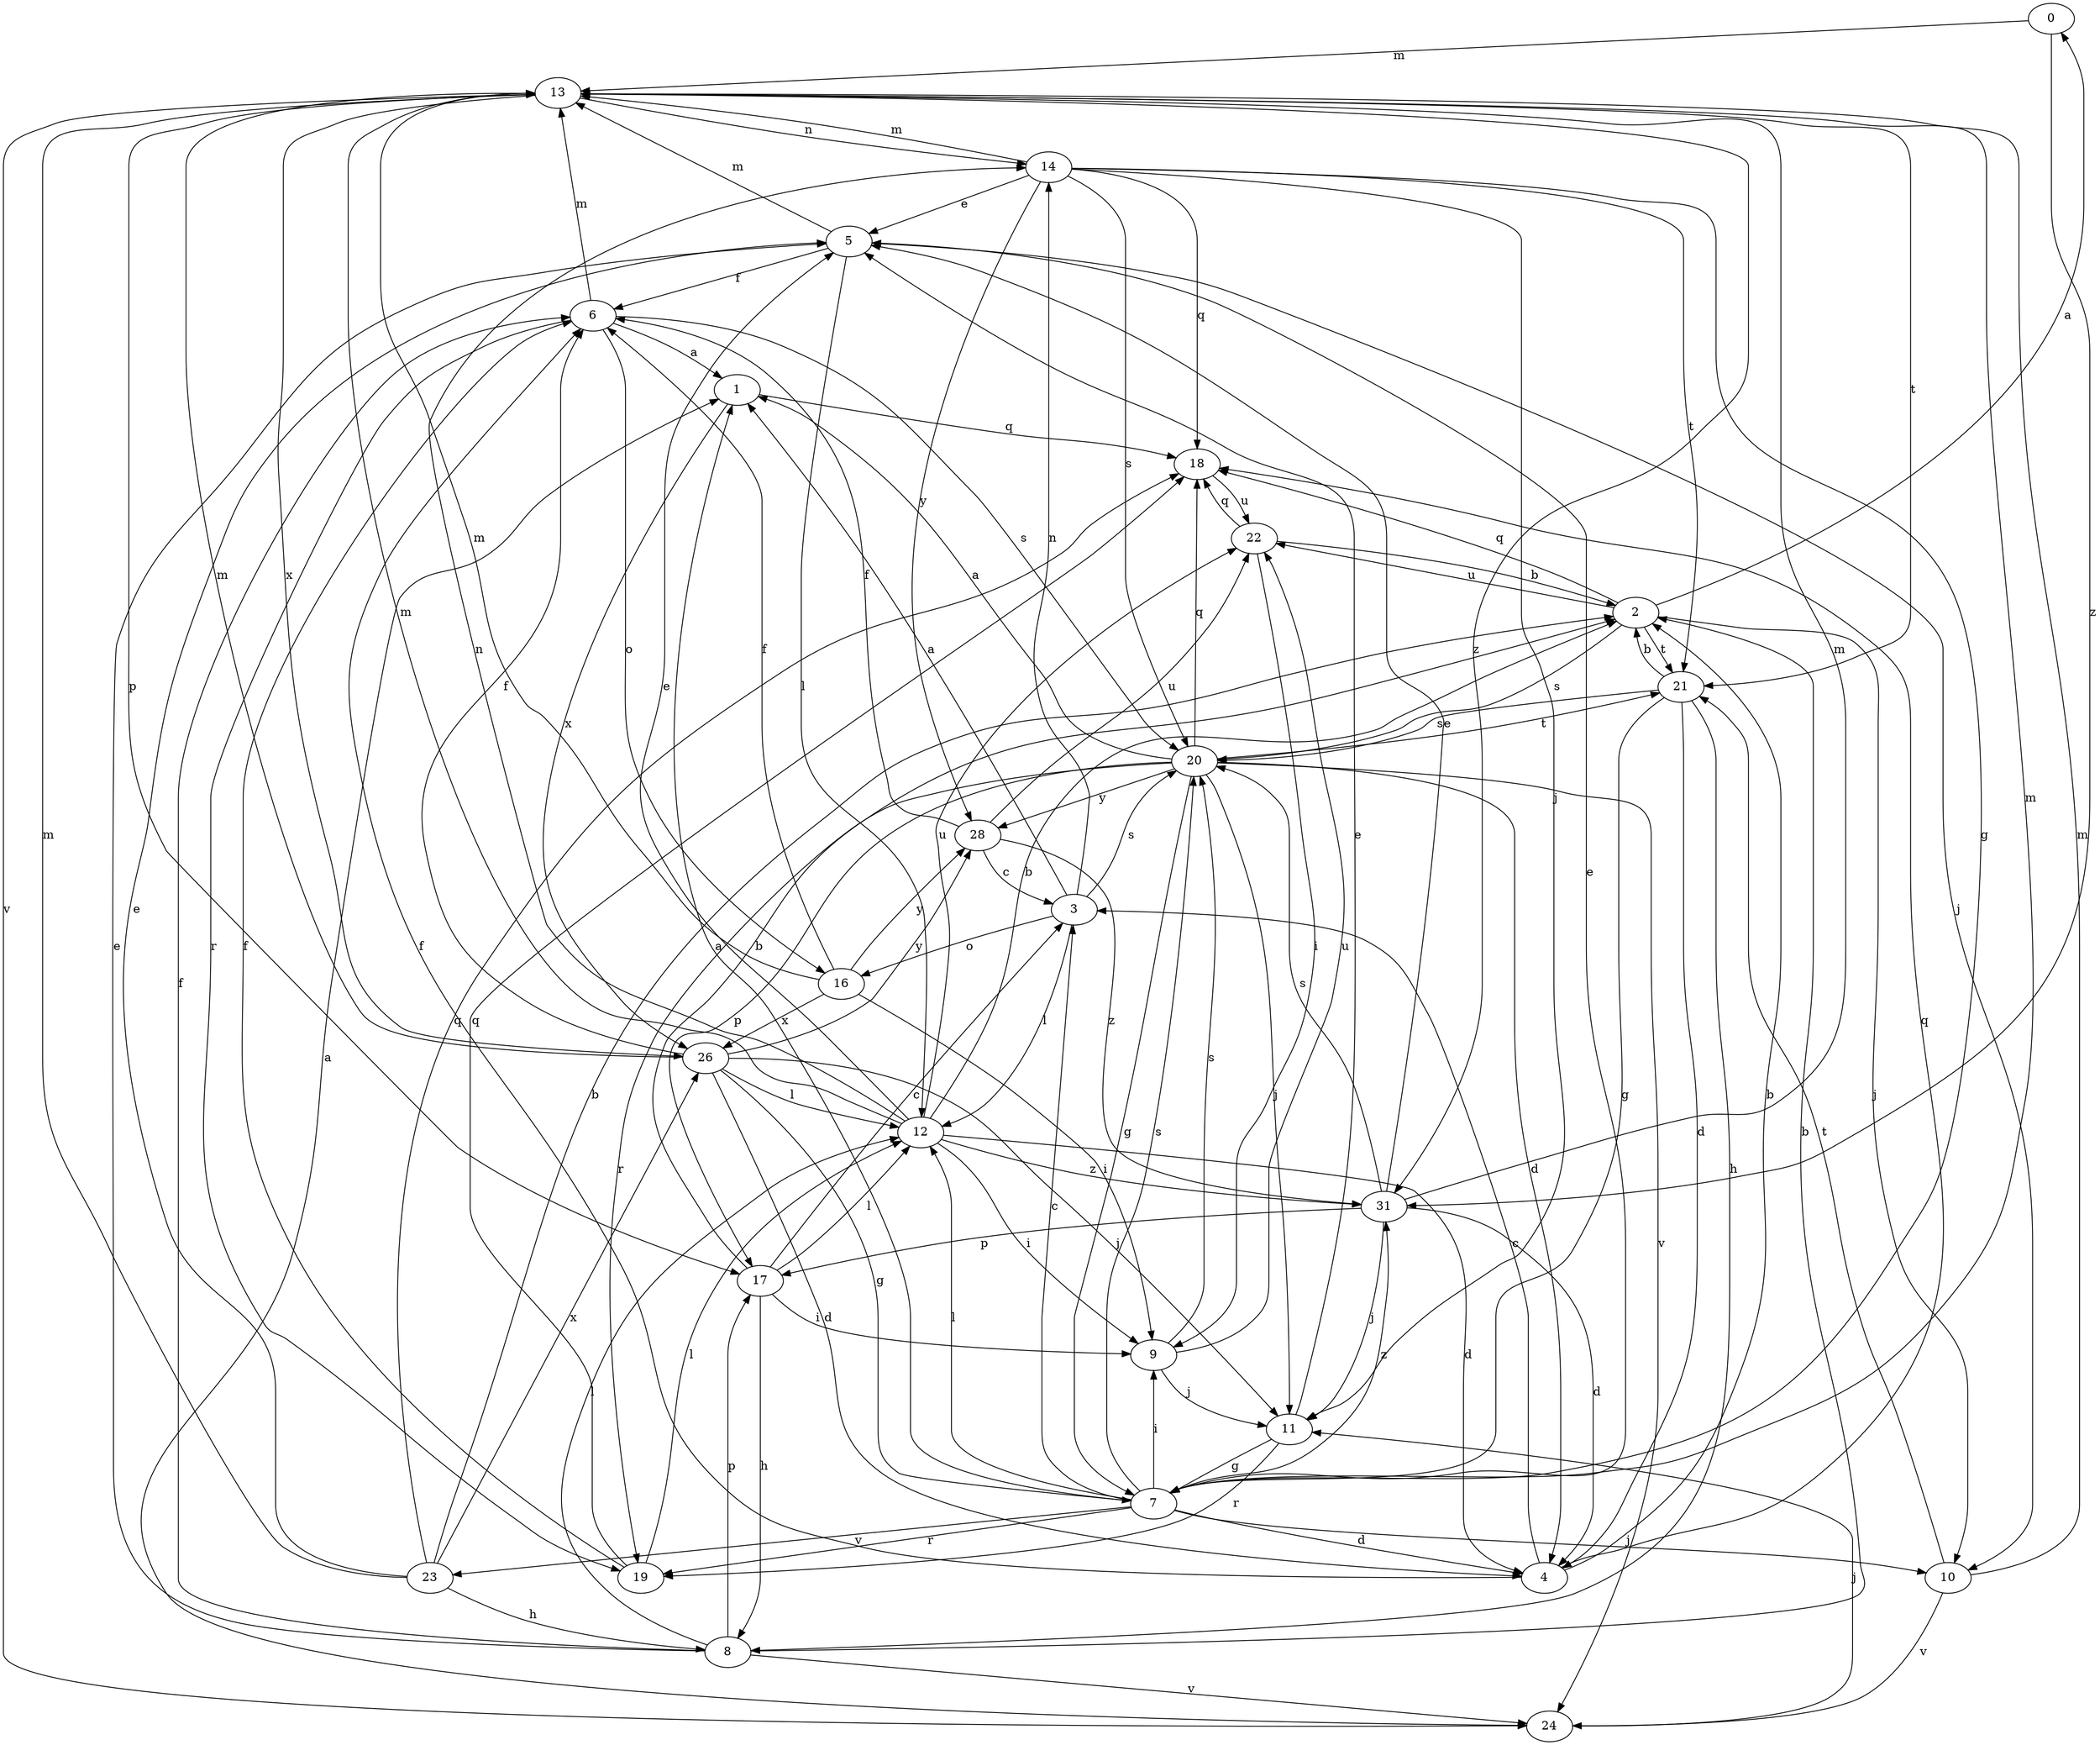 strict digraph  {
0;
1;
2;
3;
4;
5;
6;
7;
8;
9;
10;
11;
12;
13;
14;
16;
17;
18;
19;
20;
21;
22;
23;
24;
26;
28;
31;
0 -> 13  [label=m];
0 -> 31  [label=z];
1 -> 18  [label=q];
1 -> 26  [label=x];
2 -> 0  [label=a];
2 -> 10  [label=j];
2 -> 18  [label=q];
2 -> 20  [label=s];
2 -> 21  [label=t];
2 -> 22  [label=u];
3 -> 1  [label=a];
3 -> 12  [label=l];
3 -> 14  [label=n];
3 -> 16  [label=o];
3 -> 20  [label=s];
4 -> 2  [label=b];
4 -> 3  [label=c];
4 -> 6  [label=f];
4 -> 18  [label=q];
5 -> 6  [label=f];
5 -> 10  [label=j];
5 -> 12  [label=l];
5 -> 13  [label=m];
6 -> 1  [label=a];
6 -> 13  [label=m];
6 -> 16  [label=o];
6 -> 19  [label=r];
6 -> 20  [label=s];
7 -> 1  [label=a];
7 -> 3  [label=c];
7 -> 4  [label=d];
7 -> 5  [label=e];
7 -> 9  [label=i];
7 -> 10  [label=j];
7 -> 12  [label=l];
7 -> 13  [label=m];
7 -> 19  [label=r];
7 -> 20  [label=s];
7 -> 23  [label=v];
7 -> 31  [label=z];
8 -> 2  [label=b];
8 -> 5  [label=e];
8 -> 6  [label=f];
8 -> 12  [label=l];
8 -> 17  [label=p];
8 -> 24  [label=v];
9 -> 11  [label=j];
9 -> 20  [label=s];
9 -> 22  [label=u];
10 -> 13  [label=m];
10 -> 21  [label=t];
10 -> 24  [label=v];
11 -> 5  [label=e];
11 -> 7  [label=g];
11 -> 19  [label=r];
12 -> 2  [label=b];
12 -> 4  [label=d];
12 -> 5  [label=e];
12 -> 9  [label=i];
12 -> 13  [label=m];
12 -> 14  [label=n];
12 -> 22  [label=u];
12 -> 31  [label=z];
13 -> 14  [label=n];
13 -> 17  [label=p];
13 -> 21  [label=t];
13 -> 24  [label=v];
13 -> 26  [label=x];
13 -> 31  [label=z];
14 -> 5  [label=e];
14 -> 7  [label=g];
14 -> 11  [label=j];
14 -> 13  [label=m];
14 -> 18  [label=q];
14 -> 20  [label=s];
14 -> 21  [label=t];
14 -> 28  [label=y];
16 -> 6  [label=f];
16 -> 9  [label=i];
16 -> 13  [label=m];
16 -> 26  [label=x];
16 -> 28  [label=y];
17 -> 2  [label=b];
17 -> 3  [label=c];
17 -> 8  [label=h];
17 -> 9  [label=i];
17 -> 12  [label=l];
18 -> 22  [label=u];
19 -> 6  [label=f];
19 -> 12  [label=l];
19 -> 18  [label=q];
20 -> 1  [label=a];
20 -> 4  [label=d];
20 -> 7  [label=g];
20 -> 11  [label=j];
20 -> 17  [label=p];
20 -> 18  [label=q];
20 -> 19  [label=r];
20 -> 21  [label=t];
20 -> 24  [label=v];
20 -> 28  [label=y];
21 -> 2  [label=b];
21 -> 4  [label=d];
21 -> 7  [label=g];
21 -> 8  [label=h];
21 -> 20  [label=s];
22 -> 2  [label=b];
22 -> 9  [label=i];
22 -> 18  [label=q];
23 -> 2  [label=b];
23 -> 5  [label=e];
23 -> 8  [label=h];
23 -> 13  [label=m];
23 -> 18  [label=q];
23 -> 26  [label=x];
24 -> 1  [label=a];
24 -> 11  [label=j];
26 -> 4  [label=d];
26 -> 6  [label=f];
26 -> 7  [label=g];
26 -> 11  [label=j];
26 -> 12  [label=l];
26 -> 13  [label=m];
26 -> 28  [label=y];
28 -> 3  [label=c];
28 -> 6  [label=f];
28 -> 22  [label=u];
28 -> 31  [label=z];
31 -> 4  [label=d];
31 -> 5  [label=e];
31 -> 11  [label=j];
31 -> 13  [label=m];
31 -> 17  [label=p];
31 -> 20  [label=s];
}
